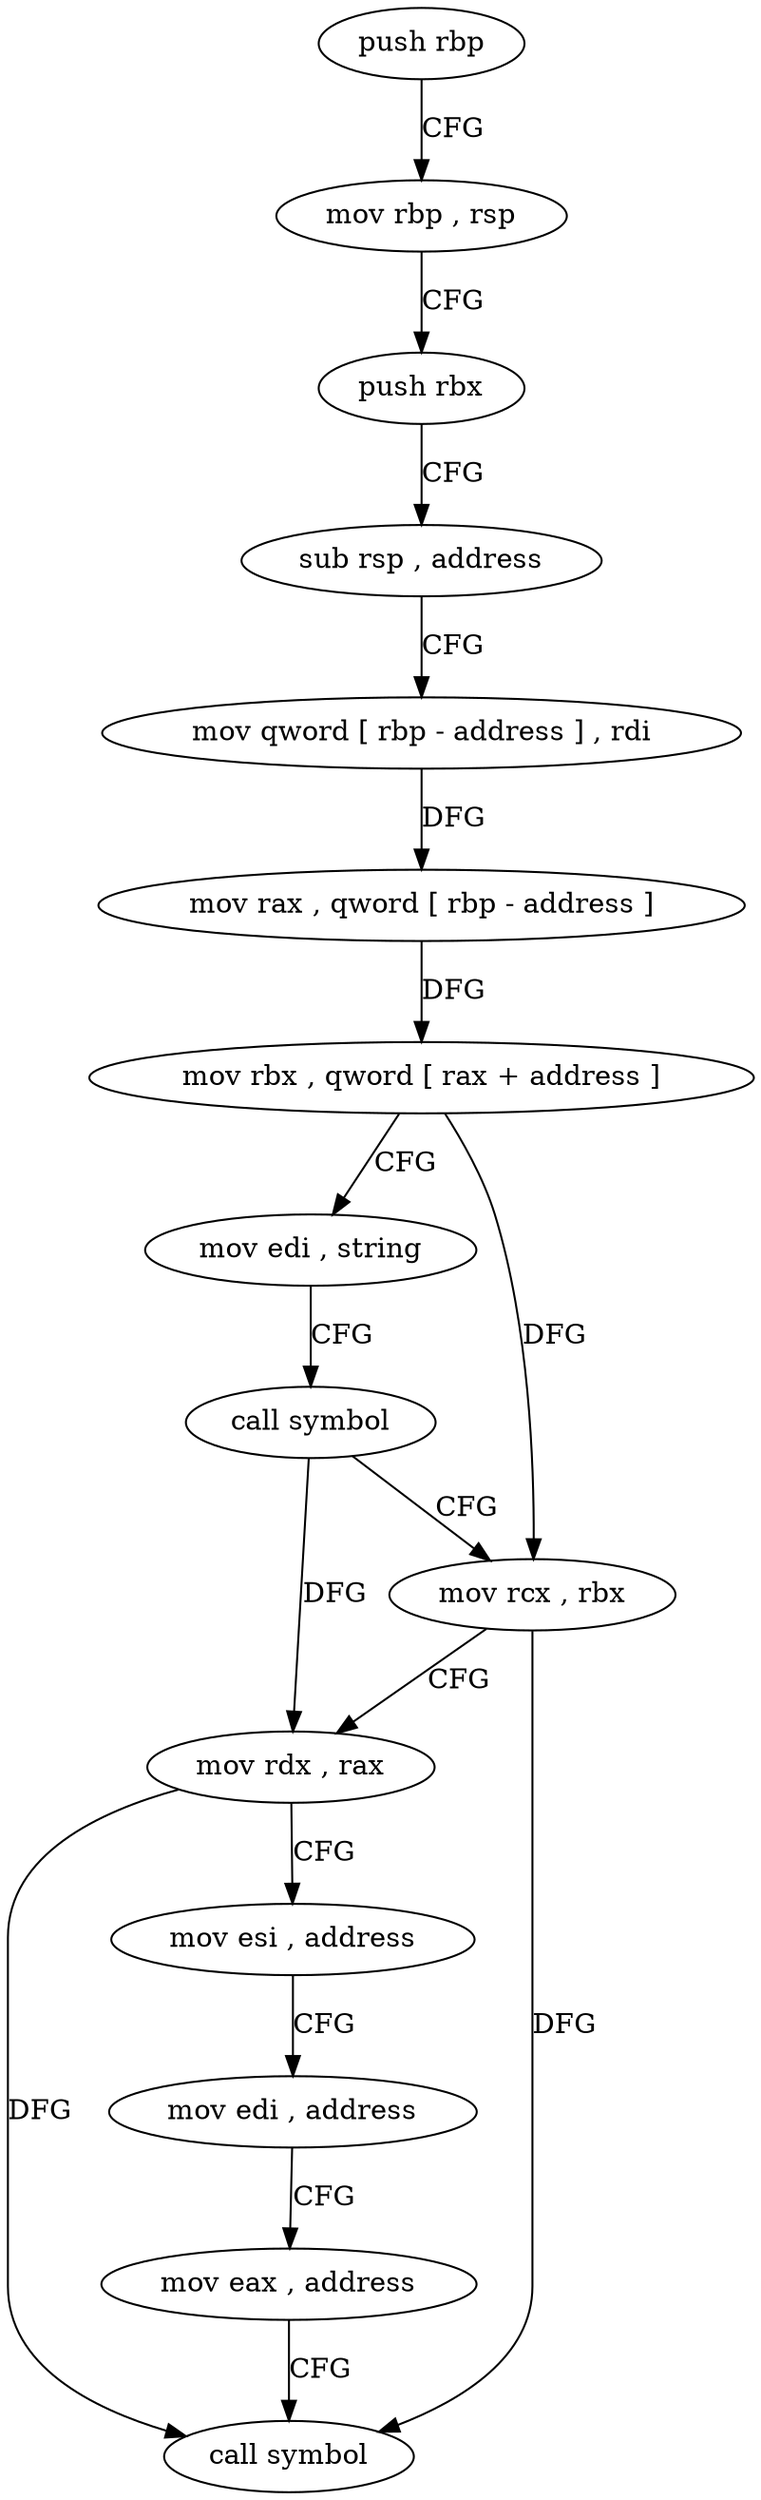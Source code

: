 digraph "func" {
"4205952" [label = "push rbp" ]
"4205953" [label = "mov rbp , rsp" ]
"4205956" [label = "push rbx" ]
"4205957" [label = "sub rsp , address" ]
"4205961" [label = "mov qword [ rbp - address ] , rdi" ]
"4205965" [label = "mov rax , qword [ rbp - address ]" ]
"4205969" [label = "mov rbx , qword [ rax + address ]" ]
"4205973" [label = "mov edi , string" ]
"4205978" [label = "call symbol" ]
"4205983" [label = "mov rcx , rbx" ]
"4205986" [label = "mov rdx , rax" ]
"4205989" [label = "mov esi , address" ]
"4205994" [label = "mov edi , address" ]
"4205999" [label = "mov eax , address" ]
"4206004" [label = "call symbol" ]
"4205952" -> "4205953" [ label = "CFG" ]
"4205953" -> "4205956" [ label = "CFG" ]
"4205956" -> "4205957" [ label = "CFG" ]
"4205957" -> "4205961" [ label = "CFG" ]
"4205961" -> "4205965" [ label = "DFG" ]
"4205965" -> "4205969" [ label = "DFG" ]
"4205969" -> "4205973" [ label = "CFG" ]
"4205969" -> "4205983" [ label = "DFG" ]
"4205973" -> "4205978" [ label = "CFG" ]
"4205978" -> "4205983" [ label = "CFG" ]
"4205978" -> "4205986" [ label = "DFG" ]
"4205983" -> "4205986" [ label = "CFG" ]
"4205983" -> "4206004" [ label = "DFG" ]
"4205986" -> "4205989" [ label = "CFG" ]
"4205986" -> "4206004" [ label = "DFG" ]
"4205989" -> "4205994" [ label = "CFG" ]
"4205994" -> "4205999" [ label = "CFG" ]
"4205999" -> "4206004" [ label = "CFG" ]
}
